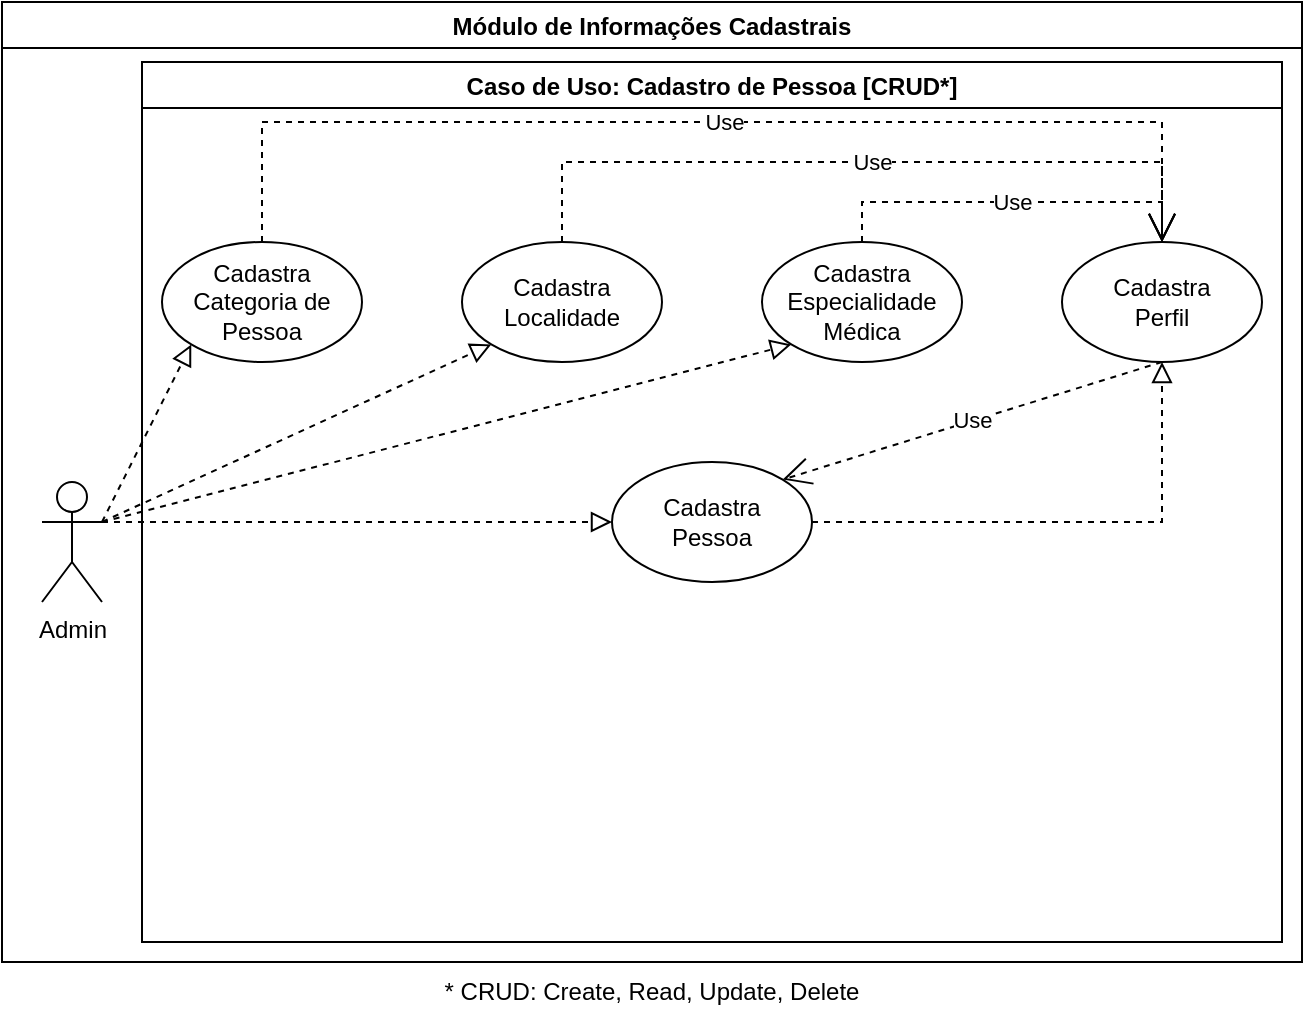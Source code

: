 <mxfile version="17.2.4" type="github" pages="3">
  <diagram id="LlKktqIb9uknwn_X3MoD" name="Cad-Pessoa">
    <mxGraphModel dx="1426" dy="739" grid="1" gridSize="10" guides="1" tooltips="1" connect="1" arrows="1" fold="1" page="1" pageScale="1" pageWidth="850" pageHeight="1100" math="0" shadow="0">
      <root>
        <mxCell id="0" />
        <mxCell id="1" parent="0" />
        <mxCell id="oY9YBYQD92hxkGcXl7jA-1" value="Módulo de Informações Cadastrais" style="swimlane;" parent="1" vertex="1">
          <mxGeometry x="100" y="40" width="650" height="480" as="geometry" />
        </mxCell>
        <mxCell id="oY9YBYQD92hxkGcXl7jA-2" value="Admin" style="shape=umlActor;verticalLabelPosition=bottom;verticalAlign=top;html=1;outlineConnect=0;" parent="oY9YBYQD92hxkGcXl7jA-1" vertex="1">
          <mxGeometry x="20" y="240" width="30" height="60" as="geometry" />
        </mxCell>
        <mxCell id="oY9YBYQD92hxkGcXl7jA-5" value="Caso de Uso: Cadastro de Pessoa [CRUD*]" style="swimlane;" parent="oY9YBYQD92hxkGcXl7jA-1" vertex="1">
          <mxGeometry x="70" y="30" width="570" height="440" as="geometry" />
        </mxCell>
        <mxCell id="oY9YBYQD92hxkGcXl7jA-6" value="Cadastra Categoria de Pessoa" style="ellipse;whiteSpace=wrap;html=1;align=center;newEdgeStyle={&quot;edgeStyle&quot;:&quot;entityRelationEdgeStyle&quot;,&quot;startArrow&quot;:&quot;none&quot;,&quot;endArrow&quot;:&quot;none&quot;,&quot;segment&quot;:10,&quot;curved&quot;:1};treeFolding=1;treeMoving=1;" parent="oY9YBYQD92hxkGcXl7jA-5" vertex="1">
          <mxGeometry x="10" y="90" width="100" height="60" as="geometry" />
        </mxCell>
        <mxCell id="oY9YBYQD92hxkGcXl7jA-7" value="Cadastra&lt;br&gt;Pessoa" style="ellipse;whiteSpace=wrap;html=1;align=center;newEdgeStyle={&quot;edgeStyle&quot;:&quot;entityRelationEdgeStyle&quot;,&quot;startArrow&quot;:&quot;none&quot;,&quot;endArrow&quot;:&quot;none&quot;,&quot;segment&quot;:10,&quot;curved&quot;:1};treeFolding=1;treeMoving=1;" parent="oY9YBYQD92hxkGcXl7jA-5" vertex="1">
          <mxGeometry x="235" y="200" width="100" height="60" as="geometry" />
        </mxCell>
        <mxCell id="oY9YBYQD92hxkGcXl7jA-8" value="Cadastra&lt;br&gt;Perfil" style="ellipse;whiteSpace=wrap;html=1;align=center;newEdgeStyle={&quot;edgeStyle&quot;:&quot;entityRelationEdgeStyle&quot;,&quot;startArrow&quot;:&quot;none&quot;,&quot;endArrow&quot;:&quot;none&quot;,&quot;segment&quot;:10,&quot;curved&quot;:1};treeFolding=1;treeMoving=1;" parent="oY9YBYQD92hxkGcXl7jA-5" vertex="1">
          <mxGeometry x="460" y="90" width="100" height="60" as="geometry" />
        </mxCell>
        <mxCell id="oY9YBYQD92hxkGcXl7jA-9" value="Cadastra&lt;br&gt;Localidade" style="ellipse;whiteSpace=wrap;html=1;align=center;newEdgeStyle={&quot;edgeStyle&quot;:&quot;entityRelationEdgeStyle&quot;,&quot;startArrow&quot;:&quot;none&quot;,&quot;endArrow&quot;:&quot;none&quot;,&quot;segment&quot;:10,&quot;curved&quot;:1};treeFolding=1;treeMoving=1;" parent="oY9YBYQD92hxkGcXl7jA-5" vertex="1">
          <mxGeometry x="160" y="90" width="100" height="60" as="geometry" />
        </mxCell>
        <mxCell id="oY9YBYQD92hxkGcXl7jA-15" value="Use" style="endArrow=open;endSize=12;dashed=1;html=1;rounded=0;exitX=0.5;exitY=0;exitDx=0;exitDy=0;entryX=0.5;entryY=0;entryDx=0;entryDy=0;" parent="oY9YBYQD92hxkGcXl7jA-5" source="oY9YBYQD92hxkGcXl7jA-6" target="oY9YBYQD92hxkGcXl7jA-8" edge="1">
          <mxGeometry x="0.021" width="160" relative="1" as="geometry">
            <mxPoint x="350" y="50" as="sourcePoint" />
            <mxPoint x="400" y="230" as="targetPoint" />
            <Array as="points">
              <mxPoint x="60" y="30" />
              <mxPoint x="510" y="30" />
            </Array>
            <mxPoint as="offset" />
          </mxGeometry>
        </mxCell>
        <mxCell id="oY9YBYQD92hxkGcXl7jA-16" value="Use" style="endArrow=open;endSize=12;dashed=1;html=1;rounded=0;exitX=0.5;exitY=0;exitDx=0;exitDy=0;entryX=0.5;entryY=0;entryDx=0;entryDy=0;" parent="oY9YBYQD92hxkGcXl7jA-5" source="oY9YBYQD92hxkGcXl7jA-10" target="oY9YBYQD92hxkGcXl7jA-8" edge="1">
          <mxGeometry width="160" relative="1" as="geometry">
            <mxPoint x="260" y="160" as="sourcePoint" />
            <mxPoint x="390" y="250" as="targetPoint" />
            <Array as="points">
              <mxPoint x="360" y="70" />
              <mxPoint x="510" y="70" />
            </Array>
          </mxGeometry>
        </mxCell>
        <mxCell id="oY9YBYQD92hxkGcXl7jA-23" value="Use" style="endArrow=open;endSize=12;dashed=1;html=1;rounded=0;startArrow=none;exitX=0.5;exitY=1;exitDx=0;exitDy=0;entryX=1;entryY=0;entryDx=0;entryDy=0;" parent="oY9YBYQD92hxkGcXl7jA-5" source="oY9YBYQD92hxkGcXl7jA-8" target="oY9YBYQD92hxkGcXl7jA-7" edge="1">
          <mxGeometry width="160" relative="1" as="geometry">
            <mxPoint x="200" y="280" as="sourcePoint" />
            <mxPoint x="330" y="170" as="targetPoint" />
          </mxGeometry>
        </mxCell>
        <mxCell id="oY9YBYQD92hxkGcXl7jA-21" value="Use" style="endArrow=open;endSize=12;dashed=1;html=1;rounded=0;exitX=0.5;exitY=0;exitDx=0;exitDy=0;entryX=0.5;entryY=0;entryDx=0;entryDy=0;" parent="oY9YBYQD92hxkGcXl7jA-5" source="oY9YBYQD92hxkGcXl7jA-9" target="oY9YBYQD92hxkGcXl7jA-8" edge="1">
          <mxGeometry x="0.027" width="160" relative="1" as="geometry">
            <mxPoint x="270" y="170" as="sourcePoint" />
            <mxPoint x="400" y="260" as="targetPoint" />
            <Array as="points">
              <mxPoint x="210" y="50" />
              <mxPoint x="510" y="50" />
            </Array>
            <mxPoint as="offset" />
          </mxGeometry>
        </mxCell>
        <mxCell id="oY9YBYQD92hxkGcXl7jA-10" value="Cadastra&lt;br&gt;Especialidade&lt;br&gt;Médica" style="ellipse;whiteSpace=wrap;html=1;align=center;newEdgeStyle={&quot;edgeStyle&quot;:&quot;entityRelationEdgeStyle&quot;,&quot;startArrow&quot;:&quot;none&quot;,&quot;endArrow&quot;:&quot;none&quot;,&quot;segment&quot;:10,&quot;curved&quot;:1};treeFolding=1;treeMoving=1;" parent="oY9YBYQD92hxkGcXl7jA-5" vertex="1">
          <mxGeometry x="310" y="90" width="100" height="60" as="geometry" />
        </mxCell>
        <mxCell id="oY9YBYQD92hxkGcXl7jA-24" value="" style="endArrow=block;startArrow=none;endFill=0;startFill=0;endSize=8;html=1;verticalAlign=bottom;dashed=1;labelBackgroundColor=none;rounded=0;exitX=1;exitY=0.5;exitDx=0;exitDy=0;entryX=0.5;entryY=1;entryDx=0;entryDy=0;" parent="oY9YBYQD92hxkGcXl7jA-5" source="oY9YBYQD92hxkGcXl7jA-7" target="oY9YBYQD92hxkGcXl7jA-8" edge="1">
          <mxGeometry width="160" relative="1" as="geometry">
            <mxPoint x="230" y="110" as="sourcePoint" />
            <mxPoint x="490" y="170" as="targetPoint" />
            <Array as="points">
              <mxPoint x="510" y="230" />
            </Array>
          </mxGeometry>
        </mxCell>
        <mxCell id="oY9YBYQD92hxkGcXl7jA-18" value="" style="endArrow=block;startArrow=none;endFill=0;startFill=0;endSize=8;html=1;verticalAlign=bottom;dashed=1;labelBackgroundColor=none;rounded=0;entryX=0;entryY=1;entryDx=0;entryDy=0;exitX=1;exitY=0.333;exitDx=0;exitDy=0;exitPerimeter=0;" parent="oY9YBYQD92hxkGcXl7jA-1" source="oY9YBYQD92hxkGcXl7jA-2" target="oY9YBYQD92hxkGcXl7jA-6" edge="1">
          <mxGeometry width="160" relative="1" as="geometry">
            <mxPoint x="70" y="200" as="sourcePoint" />
            <mxPoint x="230" y="200" as="targetPoint" />
          </mxGeometry>
        </mxCell>
        <mxCell id="oY9YBYQD92hxkGcXl7jA-20" value="" style="endArrow=block;startArrow=none;endFill=0;startFill=0;endSize=8;html=1;verticalAlign=bottom;dashed=1;labelBackgroundColor=none;rounded=0;entryX=0;entryY=1;entryDx=0;entryDy=0;exitX=1;exitY=0.333;exitDx=0;exitDy=0;exitPerimeter=0;" parent="oY9YBYQD92hxkGcXl7jA-1" source="oY9YBYQD92hxkGcXl7jA-2" target="oY9YBYQD92hxkGcXl7jA-9" edge="1">
          <mxGeometry width="160" relative="1" as="geometry">
            <mxPoint x="80" y="140" as="sourcePoint" />
            <mxPoint x="170" y="200" as="targetPoint" />
          </mxGeometry>
        </mxCell>
        <mxCell id="oY9YBYQD92hxkGcXl7jA-22" value="" style="endArrow=block;startArrow=none;endFill=0;startFill=0;endSize=8;html=1;verticalAlign=bottom;dashed=1;labelBackgroundColor=none;rounded=0;entryX=0;entryY=0.5;entryDx=0;entryDy=0;exitX=1;exitY=0.333;exitDx=0;exitDy=0;exitPerimeter=0;" parent="oY9YBYQD92hxkGcXl7jA-1" source="oY9YBYQD92hxkGcXl7jA-2" target="oY9YBYQD92hxkGcXl7jA-7" edge="1">
          <mxGeometry width="160" relative="1" as="geometry">
            <mxPoint x="80" y="140" as="sourcePoint" />
            <mxPoint x="335" y="100" as="targetPoint" />
          </mxGeometry>
        </mxCell>
        <mxCell id="oY9YBYQD92hxkGcXl7jA-19" value="" style="endArrow=block;startArrow=none;endFill=0;startFill=0;endSize=8;html=1;verticalAlign=bottom;dashed=1;labelBackgroundColor=none;rounded=0;entryX=0;entryY=1;entryDx=0;entryDy=0;exitX=1;exitY=0.333;exitDx=0;exitDy=0;exitPerimeter=0;" parent="oY9YBYQD92hxkGcXl7jA-1" source="oY9YBYQD92hxkGcXl7jA-2" target="oY9YBYQD92hxkGcXl7jA-10" edge="1">
          <mxGeometry width="160" relative="1" as="geometry">
            <mxPoint x="70" y="130" as="sourcePoint" />
            <mxPoint x="170" y="100" as="targetPoint" />
          </mxGeometry>
        </mxCell>
        <mxCell id="0PBLPBcWrFO7Ismnn3im-1" value="* CRUD: Create, Read, Update, Delete" style="text;html=1;strokeColor=none;fillColor=none;align=center;verticalAlign=middle;whiteSpace=wrap;rounded=0;" parent="1" vertex="1">
          <mxGeometry x="110" y="520" width="630" height="30" as="geometry" />
        </mxCell>
      </root>
    </mxGraphModel>
  </diagram>
  <diagram name="Cad-Plano-Saude" id="T_cnKersPYIX8bRWeLpB">
    <mxGraphModel dx="1426" dy="739" grid="1" gridSize="10" guides="1" tooltips="1" connect="1" arrows="1" fold="1" page="1" pageScale="1" pageWidth="850" pageHeight="1100" math="0" shadow="0">
      <root>
        <mxCell id="fDNJ7AyMIo0dSmSkeILJ-0" />
        <mxCell id="fDNJ7AyMIo0dSmSkeILJ-1" parent="fDNJ7AyMIo0dSmSkeILJ-0" />
        <mxCell id="C0qJVE6773nrGns2ulc4-0" value="Módulo de Informações Cadastrais" style="swimlane;" parent="fDNJ7AyMIo0dSmSkeILJ-1" vertex="1">
          <mxGeometry x="100" y="40" width="650" height="480" as="geometry" />
        </mxCell>
        <mxCell id="C0qJVE6773nrGns2ulc4-1" value="Operator" style="shape=umlActor;verticalLabelPosition=bottom;verticalAlign=top;html=1;outlineConnect=0;" parent="C0qJVE6773nrGns2ulc4-0" vertex="1">
          <mxGeometry x="20" y="240" width="30" height="60" as="geometry" />
        </mxCell>
        <mxCell id="C0qJVE6773nrGns2ulc4-2" value="Caso de Uso: Cadastro de Plano de Saúde [CRUD]" style="swimlane;" parent="C0qJVE6773nrGns2ulc4-0" vertex="1">
          <mxGeometry x="70" y="30" width="570" height="440" as="geometry" />
        </mxCell>
        <mxCell id="C0qJVE6773nrGns2ulc4-3" value="Cadastra Categoria de Pessoa" style="ellipse;whiteSpace=wrap;html=1;align=center;newEdgeStyle={&quot;edgeStyle&quot;:&quot;entityRelationEdgeStyle&quot;,&quot;startArrow&quot;:&quot;none&quot;,&quot;endArrow&quot;:&quot;none&quot;,&quot;segment&quot;:10,&quot;curved&quot;:1};treeFolding=1;treeMoving=1;" parent="C0qJVE6773nrGns2ulc4-2" vertex="1">
          <mxGeometry x="10" y="90" width="100" height="60" as="geometry" />
        </mxCell>
        <mxCell id="C0qJVE6773nrGns2ulc4-4" value="Cadastra&lt;br&gt;Pessoa" style="ellipse;whiteSpace=wrap;html=1;align=center;newEdgeStyle={&quot;edgeStyle&quot;:&quot;entityRelationEdgeStyle&quot;,&quot;startArrow&quot;:&quot;none&quot;,&quot;endArrow&quot;:&quot;none&quot;,&quot;segment&quot;:10,&quot;curved&quot;:1};treeFolding=1;treeMoving=1;" parent="C0qJVE6773nrGns2ulc4-2" vertex="1">
          <mxGeometry x="235" y="200" width="100" height="60" as="geometry" />
        </mxCell>
        <mxCell id="C0qJVE6773nrGns2ulc4-5" value="Cadastra&lt;br&gt;Perfil" style="ellipse;whiteSpace=wrap;html=1;align=center;newEdgeStyle={&quot;edgeStyle&quot;:&quot;entityRelationEdgeStyle&quot;,&quot;startArrow&quot;:&quot;none&quot;,&quot;endArrow&quot;:&quot;none&quot;,&quot;segment&quot;:10,&quot;curved&quot;:1};treeFolding=1;treeMoving=1;" parent="C0qJVE6773nrGns2ulc4-2" vertex="1">
          <mxGeometry x="460" y="90" width="100" height="60" as="geometry" />
        </mxCell>
        <mxCell id="C0qJVE6773nrGns2ulc4-6" value="Cadastra&lt;br&gt;Localidade" style="ellipse;whiteSpace=wrap;html=1;align=center;newEdgeStyle={&quot;edgeStyle&quot;:&quot;entityRelationEdgeStyle&quot;,&quot;startArrow&quot;:&quot;none&quot;,&quot;endArrow&quot;:&quot;none&quot;,&quot;segment&quot;:10,&quot;curved&quot;:1};treeFolding=1;treeMoving=1;" parent="C0qJVE6773nrGns2ulc4-2" vertex="1">
          <mxGeometry x="160" y="90" width="100" height="60" as="geometry" />
        </mxCell>
        <mxCell id="C0qJVE6773nrGns2ulc4-7" value="Cadastra&lt;br&gt;Planos de&lt;br&gt;Saúde" style="ellipse;whiteSpace=wrap;html=1;align=center;newEdgeStyle={&quot;edgeStyle&quot;:&quot;entityRelationEdgeStyle&quot;,&quot;startArrow&quot;:&quot;none&quot;,&quot;endArrow&quot;:&quot;none&quot;,&quot;segment&quot;:10,&quot;curved&quot;:1};treeFolding=1;treeMoving=1;" parent="C0qJVE6773nrGns2ulc4-2" vertex="1">
          <mxGeometry x="460" y="330" width="100" height="60" as="geometry" />
        </mxCell>
        <mxCell id="C0qJVE6773nrGns2ulc4-8" value="Cadastra&lt;br&gt;Serviços&lt;br&gt;Cobertos" style="ellipse;whiteSpace=wrap;html=1;align=center;newEdgeStyle={&quot;edgeStyle&quot;:&quot;entityRelationEdgeStyle&quot;,&quot;startArrow&quot;:&quot;none&quot;,&quot;endArrow&quot;:&quot;none&quot;,&quot;segment&quot;:10,&quot;curved&quot;:1};treeFolding=1;treeMoving=1;" parent="C0qJVE6773nrGns2ulc4-2" vertex="1">
          <mxGeometry x="310" y="330" width="100" height="60" as="geometry" />
        </mxCell>
        <mxCell id="C0qJVE6773nrGns2ulc4-9" value="Cadastra Doenças Preexistentes" style="ellipse;whiteSpace=wrap;html=1;align=center;newEdgeStyle={&quot;edgeStyle&quot;:&quot;entityRelationEdgeStyle&quot;,&quot;startArrow&quot;:&quot;none&quot;,&quot;endArrow&quot;:&quot;none&quot;,&quot;segment&quot;:10,&quot;curved&quot;:1};treeFolding=1;treeMoving=1;" parent="C0qJVE6773nrGns2ulc4-2" vertex="1">
          <mxGeometry x="10" y="330" width="100" height="60" as="geometry" />
        </mxCell>
        <mxCell id="C0qJVE6773nrGns2ulc4-10" value="Cadastra Carências" style="ellipse;whiteSpace=wrap;html=1;align=center;newEdgeStyle={&quot;edgeStyle&quot;:&quot;entityRelationEdgeStyle&quot;,&quot;startArrow&quot;:&quot;none&quot;,&quot;endArrow&quot;:&quot;none&quot;,&quot;segment&quot;:10,&quot;curved&quot;:1};treeFolding=1;treeMoving=1;" parent="C0qJVE6773nrGns2ulc4-2" vertex="1">
          <mxGeometry x="160" y="330" width="100" height="60" as="geometry" />
        </mxCell>
        <mxCell id="C0qJVE6773nrGns2ulc4-11" value="Use" style="endArrow=open;endSize=12;dashed=1;html=1;rounded=0;exitX=0.5;exitY=0;exitDx=0;exitDy=0;entryX=0.5;entryY=0;entryDx=0;entryDy=0;" parent="C0qJVE6773nrGns2ulc4-2" source="C0qJVE6773nrGns2ulc4-3" target="C0qJVE6773nrGns2ulc4-5" edge="1">
          <mxGeometry x="0.018" width="160" relative="1" as="geometry">
            <mxPoint x="350" y="50" as="sourcePoint" />
            <mxPoint x="400" y="230" as="targetPoint" />
            <Array as="points">
              <mxPoint x="60" y="30" />
              <mxPoint x="510" y="30" />
            </Array>
            <mxPoint as="offset" />
          </mxGeometry>
        </mxCell>
        <mxCell id="C0qJVE6773nrGns2ulc4-12" value="Use" style="endArrow=open;endSize=12;dashed=1;html=1;rounded=0;exitX=0.5;exitY=0;exitDx=0;exitDy=0;entryX=0.5;entryY=0;entryDx=0;entryDy=0;" parent="C0qJVE6773nrGns2ulc4-2" source="C0qJVE6773nrGns2ulc4-15" target="C0qJVE6773nrGns2ulc4-5" edge="1">
          <mxGeometry width="160" relative="1" as="geometry">
            <mxPoint x="260" y="160" as="sourcePoint" />
            <mxPoint x="390" y="250" as="targetPoint" />
            <Array as="points">
              <mxPoint x="360" y="70" />
              <mxPoint x="510" y="70" />
            </Array>
          </mxGeometry>
        </mxCell>
        <mxCell id="C0qJVE6773nrGns2ulc4-13" value="Use" style="endArrow=open;endSize=12;dashed=1;html=1;rounded=0;startArrow=none;exitX=0.5;exitY=1;exitDx=0;exitDy=0;entryX=1;entryY=0;entryDx=0;entryDy=0;" parent="C0qJVE6773nrGns2ulc4-2" source="C0qJVE6773nrGns2ulc4-5" target="C0qJVE6773nrGns2ulc4-4" edge="1">
          <mxGeometry width="160" relative="1" as="geometry">
            <mxPoint x="200" y="280" as="sourcePoint" />
            <mxPoint x="330" y="170" as="targetPoint" />
          </mxGeometry>
        </mxCell>
        <mxCell id="C0qJVE6773nrGns2ulc4-14" value="Use" style="endArrow=open;endSize=12;dashed=1;html=1;rounded=0;exitX=0.5;exitY=0;exitDx=0;exitDy=0;entryX=0.5;entryY=0;entryDx=0;entryDy=0;" parent="C0qJVE6773nrGns2ulc4-2" source="C0qJVE6773nrGns2ulc4-6" target="C0qJVE6773nrGns2ulc4-5" edge="1">
          <mxGeometry x="-0.012" width="160" relative="1" as="geometry">
            <mxPoint x="270" y="170" as="sourcePoint" />
            <mxPoint x="400" y="260" as="targetPoint" />
            <Array as="points">
              <mxPoint x="210" y="50" />
              <mxPoint x="510" y="50" />
            </Array>
            <mxPoint as="offset" />
          </mxGeometry>
        </mxCell>
        <mxCell id="C0qJVE6773nrGns2ulc4-15" value="Cadastra&lt;br&gt;Especialidade&lt;br&gt;Médica" style="ellipse;whiteSpace=wrap;html=1;align=center;newEdgeStyle={&quot;edgeStyle&quot;:&quot;entityRelationEdgeStyle&quot;,&quot;startArrow&quot;:&quot;none&quot;,&quot;endArrow&quot;:&quot;none&quot;,&quot;segment&quot;:10,&quot;curved&quot;:1};treeFolding=1;treeMoving=1;" parent="C0qJVE6773nrGns2ulc4-2" vertex="1">
          <mxGeometry x="310" y="90" width="100" height="60" as="geometry" />
        </mxCell>
        <mxCell id="C0qJVE6773nrGns2ulc4-16" value="" style="endArrow=block;startArrow=none;endFill=0;startFill=0;endSize=8;html=1;verticalAlign=bottom;dashed=1;labelBackgroundColor=none;rounded=0;exitX=1;exitY=0.5;exitDx=0;exitDy=0;entryX=0.5;entryY=1;entryDx=0;entryDy=0;" parent="C0qJVE6773nrGns2ulc4-2" source="C0qJVE6773nrGns2ulc4-4" target="C0qJVE6773nrGns2ulc4-5" edge="1">
          <mxGeometry width="160" relative="1" as="geometry">
            <mxPoint x="230" y="110" as="sourcePoint" />
            <mxPoint x="490" y="170" as="targetPoint" />
            <Array as="points">
              <mxPoint x="510" y="230" />
            </Array>
          </mxGeometry>
        </mxCell>
        <mxCell id="C0qJVE6773nrGns2ulc4-17" value="Use" style="endArrow=open;endSize=12;dashed=1;html=1;rounded=0;exitX=0;exitY=0.5;exitDx=0;exitDy=0;entryX=1;entryY=0.5;entryDx=0;entryDy=0;" parent="C0qJVE6773nrGns2ulc4-2" source="C0qJVE6773nrGns2ulc4-10" target="C0qJVE6773nrGns2ulc4-9" edge="1">
          <mxGeometry width="160" relative="1" as="geometry">
            <mxPoint x="110" y="360" as="sourcePoint" />
            <mxPoint x="120" y="410" as="targetPoint" />
          </mxGeometry>
        </mxCell>
        <mxCell id="C0qJVE6773nrGns2ulc4-18" value="Use" style="endArrow=open;endSize=12;dashed=1;html=1;rounded=0;exitX=0;exitY=0.5;exitDx=0;exitDy=0;entryX=1;entryY=0.5;entryDx=0;entryDy=0;" parent="C0qJVE6773nrGns2ulc4-2" source="C0qJVE6773nrGns2ulc4-8" target="C0qJVE6773nrGns2ulc4-10" edge="1">
          <mxGeometry width="160" relative="1" as="geometry">
            <mxPoint x="290" y="420" as="sourcePoint" />
            <mxPoint x="280" y="400" as="targetPoint" />
          </mxGeometry>
        </mxCell>
        <mxCell id="C0qJVE6773nrGns2ulc4-19" value="Use" style="endArrow=open;endSize=12;dashed=1;html=1;rounded=0;exitX=0;exitY=0.5;exitDx=0;exitDy=0;entryX=1;entryY=0.5;entryDx=0;entryDy=0;" parent="C0qJVE6773nrGns2ulc4-2" source="C0qJVE6773nrGns2ulc4-7" target="C0qJVE6773nrGns2ulc4-8" edge="1">
          <mxGeometry width="160" relative="1" as="geometry">
            <mxPoint x="440" y="380" as="sourcePoint" />
            <mxPoint x="410" y="380" as="targetPoint" />
          </mxGeometry>
        </mxCell>
        <mxCell id="C0qJVE6773nrGns2ulc4-20" value="Use" style="endArrow=open;endSize=12;dashed=1;html=1;rounded=0;entryX=1;entryY=1;entryDx=0;entryDy=0;startArrow=none;exitX=0.43;exitY=0;exitDx=0;exitDy=0;exitPerimeter=0;" parent="C0qJVE6773nrGns2ulc4-2" source="C0qJVE6773nrGns2ulc4-7" target="C0qJVE6773nrGns2ulc4-4" edge="1">
          <mxGeometry width="160" relative="1" as="geometry">
            <mxPoint x="555.355" y="161.213" as="sourcePoint" />
            <mxPoint x="345" y="280" as="targetPoint" />
          </mxGeometry>
        </mxCell>
        <mxCell id="C0qJVE6773nrGns2ulc4-23" value="" style="endArrow=block;startArrow=none;endFill=0;startFill=0;endSize=8;html=1;verticalAlign=bottom;dashed=1;labelBackgroundColor=none;rounded=0;entryX=0;entryY=0.5;entryDx=0;entryDy=0;exitX=1;exitY=0.333;exitDx=0;exitDy=0;exitPerimeter=0;" parent="C0qJVE6773nrGns2ulc4-0" source="C0qJVE6773nrGns2ulc4-1" target="C0qJVE6773nrGns2ulc4-4" edge="1">
          <mxGeometry width="160" relative="1" as="geometry">
            <mxPoint x="80" y="140" as="sourcePoint" />
            <mxPoint x="335" y="100" as="targetPoint" />
          </mxGeometry>
        </mxCell>
        <mxCell id="gk4BFaONYq_99QW46tr5-0" value="* CRUD: Create, Read, Update, Delete" style="text;html=1;strokeColor=none;fillColor=none;align=center;verticalAlign=middle;whiteSpace=wrap;rounded=0;" parent="fDNJ7AyMIo0dSmSkeILJ-1" vertex="1">
          <mxGeometry x="110" y="520" width="630" height="30" as="geometry" />
        </mxCell>
      </root>
    </mxGraphModel>
  </diagram>
  <diagram name="Cad-Prestador" id="Txa6Qm1HCIfDJLgXZJGI">
    <mxGraphModel dx="1426" dy="739" grid="1" gridSize="10" guides="1" tooltips="1" connect="1" arrows="1" fold="1" page="1" pageScale="1" pageWidth="850" pageHeight="1100" math="0" shadow="0">
      <root>
        <mxCell id="6JKmpgKGVvRsmmrupHXd-0" />
        <mxCell id="6JKmpgKGVvRsmmrupHXd-1" parent="6JKmpgKGVvRsmmrupHXd-0" />
        <mxCell id="6JKmpgKGVvRsmmrupHXd-2" value="Módulo de Informações Cadastrais" style="swimlane;" vertex="1" parent="6JKmpgKGVvRsmmrupHXd-1">
          <mxGeometry x="100" y="40" width="650" height="480" as="geometry" />
        </mxCell>
        <mxCell id="6JKmpgKGVvRsmmrupHXd-3" value="Operator" style="shape=umlActor;verticalLabelPosition=bottom;verticalAlign=top;html=1;outlineConnect=0;" vertex="1" parent="6JKmpgKGVvRsmmrupHXd-2">
          <mxGeometry x="20" y="240" width="30" height="60" as="geometry" />
        </mxCell>
        <mxCell id="6JKmpgKGVvRsmmrupHXd-4" value="Caso de Uso: Cadastro de Plano de Saúde [CRUD]" style="swimlane;" vertex="1" parent="6JKmpgKGVvRsmmrupHXd-2">
          <mxGeometry x="70" y="30" width="570" height="440" as="geometry" />
        </mxCell>
        <mxCell id="6JKmpgKGVvRsmmrupHXd-5" value="Cadastra Categoria de Pessoa" style="ellipse;whiteSpace=wrap;html=1;align=center;newEdgeStyle={&quot;edgeStyle&quot;:&quot;entityRelationEdgeStyle&quot;,&quot;startArrow&quot;:&quot;none&quot;,&quot;endArrow&quot;:&quot;none&quot;,&quot;segment&quot;:10,&quot;curved&quot;:1};treeFolding=1;treeMoving=1;" vertex="1" parent="6JKmpgKGVvRsmmrupHXd-4">
          <mxGeometry x="10" y="90" width="100" height="60" as="geometry" />
        </mxCell>
        <mxCell id="6JKmpgKGVvRsmmrupHXd-6" value="Cadastra&lt;br&gt;Pessoa" style="ellipse;whiteSpace=wrap;html=1;align=center;newEdgeStyle={&quot;edgeStyle&quot;:&quot;entityRelationEdgeStyle&quot;,&quot;startArrow&quot;:&quot;none&quot;,&quot;endArrow&quot;:&quot;none&quot;,&quot;segment&quot;:10,&quot;curved&quot;:1};treeFolding=1;treeMoving=1;" vertex="1" parent="6JKmpgKGVvRsmmrupHXd-4">
          <mxGeometry x="235" y="200" width="100" height="60" as="geometry" />
        </mxCell>
        <mxCell id="6JKmpgKGVvRsmmrupHXd-7" value="Cadastra&lt;br&gt;Perfil" style="ellipse;whiteSpace=wrap;html=1;align=center;newEdgeStyle={&quot;edgeStyle&quot;:&quot;entityRelationEdgeStyle&quot;,&quot;startArrow&quot;:&quot;none&quot;,&quot;endArrow&quot;:&quot;none&quot;,&quot;segment&quot;:10,&quot;curved&quot;:1};treeFolding=1;treeMoving=1;" vertex="1" parent="6JKmpgKGVvRsmmrupHXd-4">
          <mxGeometry x="460" y="90" width="100" height="60" as="geometry" />
        </mxCell>
        <mxCell id="6JKmpgKGVvRsmmrupHXd-8" value="Cadastra&lt;br&gt;Localidade" style="ellipse;whiteSpace=wrap;html=1;align=center;newEdgeStyle={&quot;edgeStyle&quot;:&quot;entityRelationEdgeStyle&quot;,&quot;startArrow&quot;:&quot;none&quot;,&quot;endArrow&quot;:&quot;none&quot;,&quot;segment&quot;:10,&quot;curved&quot;:1};treeFolding=1;treeMoving=1;" vertex="1" parent="6JKmpgKGVvRsmmrupHXd-4">
          <mxGeometry x="160" y="90" width="100" height="60" as="geometry" />
        </mxCell>
        <mxCell id="6JKmpgKGVvRsmmrupHXd-9" value="Cadastra&lt;br&gt;Planos de&lt;br&gt;Saúde" style="ellipse;whiteSpace=wrap;html=1;align=center;newEdgeStyle={&quot;edgeStyle&quot;:&quot;entityRelationEdgeStyle&quot;,&quot;startArrow&quot;:&quot;none&quot;,&quot;endArrow&quot;:&quot;none&quot;,&quot;segment&quot;:10,&quot;curved&quot;:1};treeFolding=1;treeMoving=1;" vertex="1" parent="6JKmpgKGVvRsmmrupHXd-4">
          <mxGeometry x="460" y="330" width="100" height="60" as="geometry" />
        </mxCell>
        <mxCell id="6JKmpgKGVvRsmmrupHXd-10" value="Cadastra&lt;br&gt;Serviços&lt;br&gt;Cobertos" style="ellipse;whiteSpace=wrap;html=1;align=center;newEdgeStyle={&quot;edgeStyle&quot;:&quot;entityRelationEdgeStyle&quot;,&quot;startArrow&quot;:&quot;none&quot;,&quot;endArrow&quot;:&quot;none&quot;,&quot;segment&quot;:10,&quot;curved&quot;:1};treeFolding=1;treeMoving=1;" vertex="1" parent="6JKmpgKGVvRsmmrupHXd-4">
          <mxGeometry x="310" y="330" width="100" height="60" as="geometry" />
        </mxCell>
        <mxCell id="6JKmpgKGVvRsmmrupHXd-11" value="Cadastra Doenças Preexistentes" style="ellipse;whiteSpace=wrap;html=1;align=center;newEdgeStyle={&quot;edgeStyle&quot;:&quot;entityRelationEdgeStyle&quot;,&quot;startArrow&quot;:&quot;none&quot;,&quot;endArrow&quot;:&quot;none&quot;,&quot;segment&quot;:10,&quot;curved&quot;:1};treeFolding=1;treeMoving=1;" vertex="1" parent="6JKmpgKGVvRsmmrupHXd-4">
          <mxGeometry x="10" y="330" width="100" height="60" as="geometry" />
        </mxCell>
        <mxCell id="6JKmpgKGVvRsmmrupHXd-12" value="Cadastra Carências" style="ellipse;whiteSpace=wrap;html=1;align=center;newEdgeStyle={&quot;edgeStyle&quot;:&quot;entityRelationEdgeStyle&quot;,&quot;startArrow&quot;:&quot;none&quot;,&quot;endArrow&quot;:&quot;none&quot;,&quot;segment&quot;:10,&quot;curved&quot;:1};treeFolding=1;treeMoving=1;" vertex="1" parent="6JKmpgKGVvRsmmrupHXd-4">
          <mxGeometry x="160" y="330" width="100" height="60" as="geometry" />
        </mxCell>
        <mxCell id="6JKmpgKGVvRsmmrupHXd-13" value="Use" style="endArrow=open;endSize=12;dashed=1;html=1;rounded=0;exitX=0.5;exitY=0;exitDx=0;exitDy=0;entryX=0.5;entryY=0;entryDx=0;entryDy=0;" edge="1" parent="6JKmpgKGVvRsmmrupHXd-4" source="6JKmpgKGVvRsmmrupHXd-5" target="6JKmpgKGVvRsmmrupHXd-7">
          <mxGeometry x="0.018" width="160" relative="1" as="geometry">
            <mxPoint x="350" y="50" as="sourcePoint" />
            <mxPoint x="400" y="230" as="targetPoint" />
            <Array as="points">
              <mxPoint x="60" y="30" />
              <mxPoint x="510" y="30" />
            </Array>
            <mxPoint as="offset" />
          </mxGeometry>
        </mxCell>
        <mxCell id="6JKmpgKGVvRsmmrupHXd-14" value="Use" style="endArrow=open;endSize=12;dashed=1;html=1;rounded=0;exitX=0.5;exitY=0;exitDx=0;exitDy=0;entryX=0.5;entryY=0;entryDx=0;entryDy=0;" edge="1" parent="6JKmpgKGVvRsmmrupHXd-4" source="6JKmpgKGVvRsmmrupHXd-17" target="6JKmpgKGVvRsmmrupHXd-7">
          <mxGeometry width="160" relative="1" as="geometry">
            <mxPoint x="260" y="160" as="sourcePoint" />
            <mxPoint x="390" y="250" as="targetPoint" />
            <Array as="points">
              <mxPoint x="360" y="70" />
              <mxPoint x="510" y="70" />
            </Array>
          </mxGeometry>
        </mxCell>
        <mxCell id="6JKmpgKGVvRsmmrupHXd-15" value="Use" style="endArrow=open;endSize=12;dashed=1;html=1;rounded=0;startArrow=none;exitX=0.5;exitY=1;exitDx=0;exitDy=0;entryX=1;entryY=0;entryDx=0;entryDy=0;" edge="1" parent="6JKmpgKGVvRsmmrupHXd-4" source="6JKmpgKGVvRsmmrupHXd-7" target="6JKmpgKGVvRsmmrupHXd-6">
          <mxGeometry width="160" relative="1" as="geometry">
            <mxPoint x="200" y="280" as="sourcePoint" />
            <mxPoint x="330" y="170" as="targetPoint" />
          </mxGeometry>
        </mxCell>
        <mxCell id="6JKmpgKGVvRsmmrupHXd-16" value="Use" style="endArrow=open;endSize=12;dashed=1;html=1;rounded=0;exitX=0.5;exitY=0;exitDx=0;exitDy=0;entryX=0.5;entryY=0;entryDx=0;entryDy=0;" edge="1" parent="6JKmpgKGVvRsmmrupHXd-4" source="6JKmpgKGVvRsmmrupHXd-8" target="6JKmpgKGVvRsmmrupHXd-7">
          <mxGeometry x="-0.012" width="160" relative="1" as="geometry">
            <mxPoint x="270" y="170" as="sourcePoint" />
            <mxPoint x="400" y="260" as="targetPoint" />
            <Array as="points">
              <mxPoint x="210" y="50" />
              <mxPoint x="510" y="50" />
            </Array>
            <mxPoint as="offset" />
          </mxGeometry>
        </mxCell>
        <mxCell id="6JKmpgKGVvRsmmrupHXd-17" value="Cadastra&lt;br&gt;Especialidade&lt;br&gt;Médica" style="ellipse;whiteSpace=wrap;html=1;align=center;newEdgeStyle={&quot;edgeStyle&quot;:&quot;entityRelationEdgeStyle&quot;,&quot;startArrow&quot;:&quot;none&quot;,&quot;endArrow&quot;:&quot;none&quot;,&quot;segment&quot;:10,&quot;curved&quot;:1};treeFolding=1;treeMoving=1;" vertex="1" parent="6JKmpgKGVvRsmmrupHXd-4">
          <mxGeometry x="310" y="90" width="100" height="60" as="geometry" />
        </mxCell>
        <mxCell id="6JKmpgKGVvRsmmrupHXd-18" value="" style="endArrow=block;startArrow=none;endFill=0;startFill=0;endSize=8;html=1;verticalAlign=bottom;dashed=1;labelBackgroundColor=none;rounded=0;exitX=1;exitY=0.5;exitDx=0;exitDy=0;entryX=0.5;entryY=1;entryDx=0;entryDy=0;" edge="1" parent="6JKmpgKGVvRsmmrupHXd-4" source="6JKmpgKGVvRsmmrupHXd-6" target="6JKmpgKGVvRsmmrupHXd-7">
          <mxGeometry width="160" relative="1" as="geometry">
            <mxPoint x="230" y="110" as="sourcePoint" />
            <mxPoint x="490" y="170" as="targetPoint" />
            <Array as="points">
              <mxPoint x="510" y="230" />
            </Array>
          </mxGeometry>
        </mxCell>
        <mxCell id="6JKmpgKGVvRsmmrupHXd-19" value="Use" style="endArrow=open;endSize=12;dashed=1;html=1;rounded=0;exitX=0;exitY=0.5;exitDx=0;exitDy=0;entryX=1;entryY=0.5;entryDx=0;entryDy=0;" edge="1" parent="6JKmpgKGVvRsmmrupHXd-4" source="6JKmpgKGVvRsmmrupHXd-12" target="6JKmpgKGVvRsmmrupHXd-11">
          <mxGeometry width="160" relative="1" as="geometry">
            <mxPoint x="110" y="360" as="sourcePoint" />
            <mxPoint x="120" y="410" as="targetPoint" />
          </mxGeometry>
        </mxCell>
        <mxCell id="6JKmpgKGVvRsmmrupHXd-20" value="Use" style="endArrow=open;endSize=12;dashed=1;html=1;rounded=0;exitX=0;exitY=0.5;exitDx=0;exitDy=0;entryX=1;entryY=0.5;entryDx=0;entryDy=0;" edge="1" parent="6JKmpgKGVvRsmmrupHXd-4" source="6JKmpgKGVvRsmmrupHXd-10" target="6JKmpgKGVvRsmmrupHXd-12">
          <mxGeometry width="160" relative="1" as="geometry">
            <mxPoint x="290" y="420" as="sourcePoint" />
            <mxPoint x="280" y="400" as="targetPoint" />
          </mxGeometry>
        </mxCell>
        <mxCell id="6JKmpgKGVvRsmmrupHXd-21" value="Use" style="endArrow=open;endSize=12;dashed=1;html=1;rounded=0;exitX=0;exitY=0.5;exitDx=0;exitDy=0;entryX=1;entryY=0.5;entryDx=0;entryDy=0;" edge="1" parent="6JKmpgKGVvRsmmrupHXd-4" source="6JKmpgKGVvRsmmrupHXd-9" target="6JKmpgKGVvRsmmrupHXd-10">
          <mxGeometry width="160" relative="1" as="geometry">
            <mxPoint x="440" y="380" as="sourcePoint" />
            <mxPoint x="410" y="380" as="targetPoint" />
          </mxGeometry>
        </mxCell>
        <mxCell id="6JKmpgKGVvRsmmrupHXd-22" value="Use" style="endArrow=open;endSize=12;dashed=1;html=1;rounded=0;entryX=1;entryY=1;entryDx=0;entryDy=0;startArrow=none;exitX=0.43;exitY=0;exitDx=0;exitDy=0;exitPerimeter=0;" edge="1" parent="6JKmpgKGVvRsmmrupHXd-4" source="6JKmpgKGVvRsmmrupHXd-9" target="6JKmpgKGVvRsmmrupHXd-6">
          <mxGeometry width="160" relative="1" as="geometry">
            <mxPoint x="555.355" y="161.213" as="sourcePoint" />
            <mxPoint x="345" y="280" as="targetPoint" />
          </mxGeometry>
        </mxCell>
        <mxCell id="6JKmpgKGVvRsmmrupHXd-23" value="" style="endArrow=block;startArrow=none;endFill=0;startFill=0;endSize=8;html=1;verticalAlign=bottom;dashed=1;labelBackgroundColor=none;rounded=0;entryX=0;entryY=0.5;entryDx=0;entryDy=0;exitX=1;exitY=0.333;exitDx=0;exitDy=0;exitPerimeter=0;" edge="1" parent="6JKmpgKGVvRsmmrupHXd-2" source="6JKmpgKGVvRsmmrupHXd-3" target="6JKmpgKGVvRsmmrupHXd-6">
          <mxGeometry width="160" relative="1" as="geometry">
            <mxPoint x="80" y="140" as="sourcePoint" />
            <mxPoint x="335" y="100" as="targetPoint" />
          </mxGeometry>
        </mxCell>
        <mxCell id="6JKmpgKGVvRsmmrupHXd-24" value="* CRUD: Create, Read, Update, Delete" style="text;html=1;strokeColor=none;fillColor=none;align=center;verticalAlign=middle;whiteSpace=wrap;rounded=0;" vertex="1" parent="6JKmpgKGVvRsmmrupHXd-1">
          <mxGeometry x="110" y="520" width="630" height="30" as="geometry" />
        </mxCell>
      </root>
    </mxGraphModel>
  </diagram>
</mxfile>
